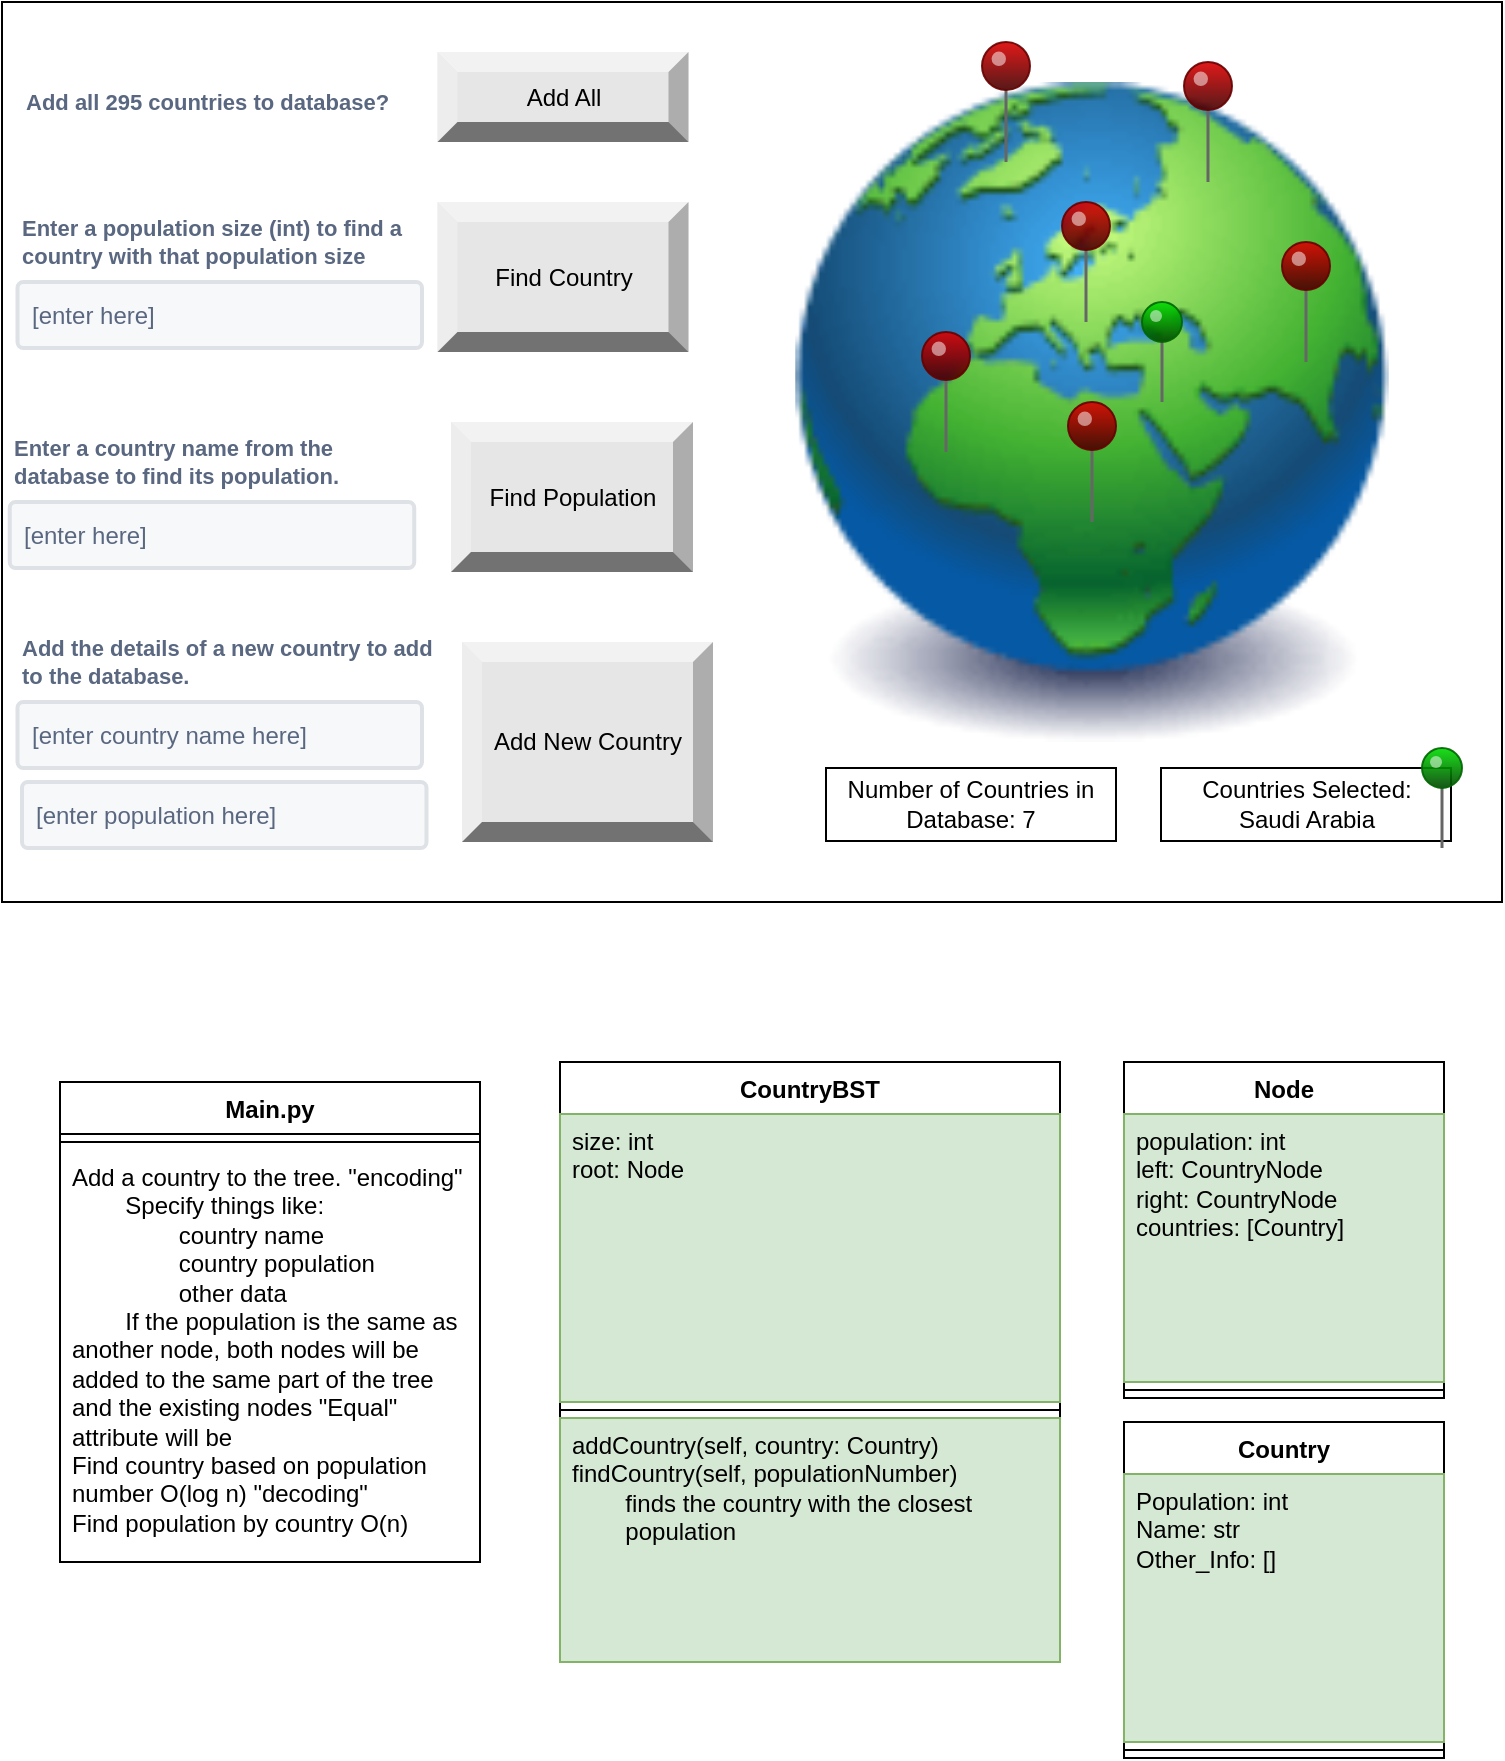 <mxfile version="21.6.7" type="device">
  <diagram name="UML" id="LG2GgT0AXcCSSvdmxa8D">
    <mxGraphModel dx="1195" dy="625" grid="1" gridSize="10" guides="1" tooltips="1" connect="1" arrows="1" fold="1" page="1" pageScale="1" pageWidth="850" pageHeight="1100" math="0" shadow="0">
      <root>
        <mxCell id="0" />
        <mxCell id="1" parent="0" />
        <mxCell id="YZQNKuaAWGe_UJEVItO6-1" value="" style="rounded=0;whiteSpace=wrap;html=1;align=left;verticalAlign=top;" vertex="1" parent="1">
          <mxGeometry x="50" y="40" width="750" height="450" as="geometry" />
        </mxCell>
        <mxCell id="8vqWgW9eamjROJVY-cZS-2" value="CountryBST" style="swimlane;fontStyle=1;align=center;verticalAlign=top;childLayout=stackLayout;horizontal=1;startSize=26;horizontalStack=0;resizeParent=1;resizeParentMax=0;resizeLast=0;collapsible=1;marginBottom=0;whiteSpace=wrap;html=1;" parent="1" vertex="1">
          <mxGeometry x="329" y="570" width="250" height="300" as="geometry" />
        </mxCell>
        <mxCell id="8vqWgW9eamjROJVY-cZS-3" value="size: int&lt;br&gt;root: Node" style="text;strokeColor=#82b366;fillColor=#d5e8d4;align=left;verticalAlign=top;spacingLeft=4;spacingRight=4;overflow=hidden;rotatable=0;points=[[0,0.5],[1,0.5]];portConstraint=eastwest;whiteSpace=wrap;html=1;" parent="8vqWgW9eamjROJVY-cZS-2" vertex="1">
          <mxGeometry y="26" width="250" height="144" as="geometry" />
        </mxCell>
        <mxCell id="8vqWgW9eamjROJVY-cZS-4" value="" style="line;strokeWidth=1;fillColor=none;align=left;verticalAlign=middle;spacingTop=-1;spacingLeft=3;spacingRight=3;rotatable=0;labelPosition=right;points=[];portConstraint=eastwest;strokeColor=inherit;" parent="8vqWgW9eamjROJVY-cZS-2" vertex="1">
          <mxGeometry y="170" width="250" height="8" as="geometry" />
        </mxCell>
        <mxCell id="8vqWgW9eamjROJVY-cZS-5" value="addCountry(self, country: Country)&lt;br&gt;findCountry(self, populationNumber)&lt;br&gt;&lt;span style=&quot;white-space: pre;&quot;&gt;&#x9;&lt;/span&gt;finds the country with the closest &lt;span style=&quot;white-space: pre;&quot;&gt;&#x9;&lt;/span&gt;population" style="text;strokeColor=#82b366;fillColor=#d5e8d4;align=left;verticalAlign=top;spacingLeft=4;spacingRight=4;overflow=hidden;rotatable=0;points=[[0,0.5],[1,0.5]];portConstraint=eastwest;whiteSpace=wrap;html=1;" parent="8vqWgW9eamjROJVY-cZS-2" vertex="1">
          <mxGeometry y="178" width="250" height="122" as="geometry" />
        </mxCell>
        <mxCell id="8vqWgW9eamjROJVY-cZS-6" value="Node" style="swimlane;fontStyle=1;align=center;verticalAlign=top;childLayout=stackLayout;horizontal=1;startSize=26;horizontalStack=0;resizeParent=1;resizeParentMax=0;resizeLast=0;collapsible=1;marginBottom=0;whiteSpace=wrap;html=1;" parent="1" vertex="1">
          <mxGeometry x="611" y="570" width="160" height="168" as="geometry" />
        </mxCell>
        <mxCell id="8vqWgW9eamjROJVY-cZS-7" value="population: int&lt;br&gt;left: CountryNode&lt;br&gt;right: CountryNode&lt;br&gt;countries: [Country]" style="text;strokeColor=#82b366;fillColor=#d5e8d4;align=left;verticalAlign=top;spacingLeft=4;spacingRight=4;overflow=hidden;rotatable=0;points=[[0,0.5],[1,0.5]];portConstraint=eastwest;whiteSpace=wrap;html=1;" parent="8vqWgW9eamjROJVY-cZS-6" vertex="1">
          <mxGeometry y="26" width="160" height="134" as="geometry" />
        </mxCell>
        <mxCell id="8vqWgW9eamjROJVY-cZS-8" value="" style="line;strokeWidth=1;fillColor=none;align=left;verticalAlign=middle;spacingTop=-1;spacingLeft=3;spacingRight=3;rotatable=0;labelPosition=right;points=[];portConstraint=eastwest;strokeColor=inherit;" parent="8vqWgW9eamjROJVY-cZS-6" vertex="1">
          <mxGeometry y="160" width="160" height="8" as="geometry" />
        </mxCell>
        <mxCell id="Le9ZGHUbJOBv5nUOAs2q-1" value="Main.py" style="swimlane;fontStyle=1;align=center;verticalAlign=top;childLayout=stackLayout;horizontal=1;startSize=26;horizontalStack=0;resizeParent=1;resizeParentMax=0;resizeLast=0;collapsible=1;marginBottom=0;whiteSpace=wrap;html=1;" parent="1" vertex="1">
          <mxGeometry x="79" y="580" width="210" height="240" as="geometry" />
        </mxCell>
        <mxCell id="Le9ZGHUbJOBv5nUOAs2q-3" value="" style="line;strokeWidth=1;fillColor=none;align=left;verticalAlign=middle;spacingTop=-1;spacingLeft=3;spacingRight=3;rotatable=0;labelPosition=right;points=[];portConstraint=eastwest;strokeColor=inherit;" parent="Le9ZGHUbJOBv5nUOAs2q-1" vertex="1">
          <mxGeometry y="26" width="210" height="8" as="geometry" />
        </mxCell>
        <mxCell id="Le9ZGHUbJOBv5nUOAs2q-4" value="Add a country to the tree. &quot;encoding&quot;&lt;br&gt;&lt;span style=&quot;white-space: pre;&quot;&gt;&#x9;&lt;/span&gt;Specify things like:&lt;br&gt;&lt;span style=&quot;white-space: pre;&quot;&gt;&#x9;&lt;span style=&quot;white-space: pre;&quot;&gt;&#x9;&lt;/span&gt;&lt;/span&gt;country name&lt;br&gt;&lt;span style=&quot;white-space: pre;&quot;&gt;&lt;span style=&quot;white-space: pre;&quot;&gt;&#x9;&lt;/span&gt;&#x9;&lt;/span&gt;country population&lt;br&gt;&lt;span style=&quot;white-space: pre;&quot;&gt;&#x9;&lt;span style=&quot;white-space: pre;&quot;&gt;&#x9;&lt;/span&gt;&lt;/span&gt;other data&lt;br&gt;&lt;span style=&quot;white-space: pre;&quot;&gt;&#x9;&lt;/span&gt;If the population is the same as another node, both nodes will be added to the same part of the tree and the existing nodes &quot;Equal&quot; attribute will be&amp;nbsp;&lt;br&gt;Find country based on population number O(log n) &quot;decoding&quot;&lt;br&gt;Find population by country O(n)" style="text;strokeColor=none;fillColor=none;align=left;verticalAlign=top;spacingLeft=4;spacingRight=4;overflow=hidden;rotatable=0;points=[[0,0.5],[1,0.5]];portConstraint=eastwest;whiteSpace=wrap;html=1;" parent="Le9ZGHUbJOBv5nUOAs2q-1" vertex="1">
          <mxGeometry y="34" width="210" height="206" as="geometry" />
        </mxCell>
        <mxCell id="qQyfUhFvTOuh4YSO557C-1" value="Country" style="swimlane;fontStyle=1;align=center;verticalAlign=top;childLayout=stackLayout;horizontal=1;startSize=26;horizontalStack=0;resizeParent=1;resizeParentMax=0;resizeLast=0;collapsible=1;marginBottom=0;whiteSpace=wrap;html=1;" parent="1" vertex="1">
          <mxGeometry x="611" y="750" width="160" height="168" as="geometry" />
        </mxCell>
        <mxCell id="qQyfUhFvTOuh4YSO557C-2" value="Population: int&lt;br&gt;Name: str&lt;br&gt;Other_Info: []" style="text;strokeColor=#82b366;fillColor=#d5e8d4;align=left;verticalAlign=top;spacingLeft=4;spacingRight=4;overflow=hidden;rotatable=0;points=[[0,0.5],[1,0.5]];portConstraint=eastwest;whiteSpace=wrap;html=1;" parent="qQyfUhFvTOuh4YSO557C-1" vertex="1">
          <mxGeometry y="26" width="160" height="134" as="geometry" />
        </mxCell>
        <mxCell id="qQyfUhFvTOuh4YSO557C-3" value="" style="line;strokeWidth=1;fillColor=none;align=left;verticalAlign=middle;spacingTop=-1;spacingLeft=3;spacingRight=3;rotatable=0;labelPosition=right;points=[];portConstraint=eastwest;strokeColor=inherit;" parent="qQyfUhFvTOuh4YSO557C-1" vertex="1">
          <mxGeometry y="160" width="160" height="8" as="geometry" />
        </mxCell>
        <mxCell id="YZQNKuaAWGe_UJEVItO6-4" value="" style="image;html=1;image=img/lib/clip_art/general/Earth_globe_128x128.png" vertex="1" parent="1">
          <mxGeometry x="430" y="80" width="330" height="330" as="geometry" />
        </mxCell>
        <mxCell id="YZQNKuaAWGe_UJEVItO6-6" value="" style="verticalLabelPosition=top;html=1;shadow=0;dashed=0;verticalAlign=bottom;strokeWidth=1;shape=mxgraph.ios.iPin;fillColor2=#00dd00;fillColor3=#004400;strokeColor=#006600;" vertex="1" parent="1">
          <mxGeometry x="620" y="190" width="20" height="50" as="geometry" />
        </mxCell>
        <mxCell id="YZQNKuaAWGe_UJEVItO6-9" value="" style="verticalLabelPosition=top;html=1;shadow=0;dashed=0;verticalAlign=bottom;strokeWidth=1;shape=mxgraph.ios.iPin;fillColor2=#dd0000;fillColor3=#440000;strokeColor=#660000;" vertex="1" parent="1">
          <mxGeometry x="583" y="240" width="24" height="60" as="geometry" />
        </mxCell>
        <mxCell id="YZQNKuaAWGe_UJEVItO6-10" value="" style="verticalLabelPosition=top;html=1;shadow=0;dashed=0;verticalAlign=bottom;strokeWidth=1;shape=mxgraph.ios.iPin;fillColor2=#dd0000;fillColor3=#440000;strokeColor=#660000;" vertex="1" parent="1">
          <mxGeometry x="690" y="160" width="24" height="60" as="geometry" />
        </mxCell>
        <mxCell id="YZQNKuaAWGe_UJEVItO6-11" value="" style="verticalLabelPosition=top;html=1;shadow=0;dashed=0;verticalAlign=bottom;strokeWidth=1;shape=mxgraph.ios.iPin;fillColor2=#dd0000;fillColor3=#440000;strokeColor=#660000;" vertex="1" parent="1">
          <mxGeometry x="580" y="140" width="24" height="60" as="geometry" />
        </mxCell>
        <mxCell id="YZQNKuaAWGe_UJEVItO6-12" value="" style="verticalLabelPosition=top;html=1;shadow=0;dashed=0;verticalAlign=bottom;strokeWidth=1;shape=mxgraph.ios.iPin;fillColor2=#dd0000;fillColor3=#440000;strokeColor=#660000;" vertex="1" parent="1">
          <mxGeometry x="540" y="60" width="24" height="60" as="geometry" />
        </mxCell>
        <mxCell id="YZQNKuaAWGe_UJEVItO6-13" value="" style="verticalLabelPosition=top;html=1;shadow=0;dashed=0;verticalAlign=bottom;strokeWidth=1;shape=mxgraph.ios.iPin;fillColor2=#dd0000;fillColor3=#440000;strokeColor=#660000;" vertex="1" parent="1">
          <mxGeometry x="510" y="205" width="24" height="60" as="geometry" />
        </mxCell>
        <mxCell id="YZQNKuaAWGe_UJEVItO6-14" value="" style="verticalLabelPosition=top;html=1;shadow=0;dashed=0;verticalAlign=bottom;strokeWidth=1;shape=mxgraph.ios.iPin;fillColor2=#dd0000;fillColor3=#440000;strokeColor=#660000;" vertex="1" parent="1">
          <mxGeometry x="641" y="70" width="24" height="60" as="geometry" />
        </mxCell>
        <mxCell id="YZQNKuaAWGe_UJEVItO6-15" value="Add All" style="labelPosition=center;verticalLabelPosition=middle;align=center;html=1;shape=mxgraph.basic.shaded_button;dx=10;fillColor=#E6E6E6;strokeColor=none;whiteSpace=wrap;" vertex="1" parent="1">
          <mxGeometry x="267.75" y="65" width="125.5" height="45" as="geometry" />
        </mxCell>
        <mxCell id="YZQNKuaAWGe_UJEVItO6-16" value="Find Country" style="labelPosition=center;verticalLabelPosition=middle;align=center;html=1;shape=mxgraph.basic.shaded_button;dx=10;fillColor=#E6E6E6;strokeColor=none;whiteSpace=wrap;" vertex="1" parent="1">
          <mxGeometry x="267.75" y="140" width="125.5" height="75" as="geometry" />
        </mxCell>
        <mxCell id="YZQNKuaAWGe_UJEVItO6-17" value="Find Population" style="labelPosition=center;verticalLabelPosition=middle;align=center;html=1;shape=mxgraph.basic.shaded_button;dx=10;fillColor=#E6E6E6;strokeColor=none;whiteSpace=wrap;" vertex="1" parent="1">
          <mxGeometry x="274.5" y="250" width="121" height="75" as="geometry" />
        </mxCell>
        <mxCell id="YZQNKuaAWGe_UJEVItO6-18" value="Add New Country" style="labelPosition=center;verticalLabelPosition=middle;align=center;html=1;shape=mxgraph.basic.shaded_button;dx=10;fillColor=#E6E6E6;strokeColor=none;whiteSpace=wrap;" vertex="1" parent="1">
          <mxGeometry x="280" y="360" width="125.5" height="100" as="geometry" />
        </mxCell>
        <mxCell id="YZQNKuaAWGe_UJEVItO6-24" value="Enter a population size (int) to find a country with that population size" style="fillColor=none;strokeColor=none;html=1;fontSize=11;fontStyle=0;align=left;fontColor=#596780;fontStyle=1;fontSize=11;whiteSpace=wrap;" vertex="1" parent="1">
          <mxGeometry x="57.75" y="140" width="210" height="40" as="geometry" />
        </mxCell>
        <mxCell id="YZQNKuaAWGe_UJEVItO6-25" value="[enter here]" style="rounded=1;arcSize=9;fillColor=#F7F8F9;align=left;spacingLeft=5;strokeColor=#DEE1E6;html=1;strokeWidth=2;fontColor=#596780;fontSize=12" vertex="1" parent="1">
          <mxGeometry x="57.75" y="180" width="202.25" height="33" as="geometry" />
        </mxCell>
        <mxCell id="YZQNKuaAWGe_UJEVItO6-26" value="Add all 295 countries to database?" style="fillColor=none;strokeColor=none;html=1;fontSize=11;fontStyle=0;align=left;fontColor=#596780;fontStyle=1;fontSize=11;whiteSpace=wrap;" vertex="1" parent="1">
          <mxGeometry x="60" y="70" width="210" height="40" as="geometry" />
        </mxCell>
        <mxCell id="YZQNKuaAWGe_UJEVItO6-27" value="Enter a country name from the database to find its population." style="fillColor=none;strokeColor=none;html=1;fontSize=11;fontStyle=0;align=left;fontColor=#596780;fontStyle=1;fontSize=11;whiteSpace=wrap;" vertex="1" parent="1">
          <mxGeometry x="53.87" y="250" width="210" height="40" as="geometry" />
        </mxCell>
        <mxCell id="YZQNKuaAWGe_UJEVItO6-28" value="[enter here]" style="rounded=1;arcSize=9;fillColor=#F7F8F9;align=left;spacingLeft=5;strokeColor=#DEE1E6;html=1;strokeWidth=2;fontColor=#596780;fontSize=12" vertex="1" parent="1">
          <mxGeometry x="53.87" y="290" width="202.25" height="33" as="geometry" />
        </mxCell>
        <mxCell id="YZQNKuaAWGe_UJEVItO6-29" value="Add the details of a new country to add to the database." style="fillColor=none;strokeColor=none;html=1;fontSize=11;fontStyle=0;align=left;fontColor=#596780;fontStyle=1;fontSize=11;whiteSpace=wrap;" vertex="1" parent="1">
          <mxGeometry x="57.75" y="350" width="210" height="40" as="geometry" />
        </mxCell>
        <mxCell id="YZQNKuaAWGe_UJEVItO6-30" value="[enter country name here]" style="rounded=1;arcSize=9;fillColor=#F7F8F9;align=left;spacingLeft=5;strokeColor=#DEE1E6;html=1;strokeWidth=2;fontColor=#596780;fontSize=12" vertex="1" parent="1">
          <mxGeometry x="57.75" y="390" width="202.25" height="33" as="geometry" />
        </mxCell>
        <mxCell id="YZQNKuaAWGe_UJEVItO6-31" value="[enter population here]" style="rounded=1;arcSize=9;fillColor=#F7F8F9;align=left;spacingLeft=5;strokeColor=#DEE1E6;html=1;strokeWidth=2;fontColor=#596780;fontSize=12" vertex="1" parent="1">
          <mxGeometry x="60" y="430" width="202.25" height="33" as="geometry" />
        </mxCell>
        <mxCell id="YZQNKuaAWGe_UJEVItO6-32" value="Number of Countries in Database: 7" style="rounded=0;whiteSpace=wrap;html=1;" vertex="1" parent="1">
          <mxGeometry x="462" y="423" width="145" height="36.5" as="geometry" />
        </mxCell>
        <mxCell id="YZQNKuaAWGe_UJEVItO6-33" value="Countries Selected:&lt;br&gt;Saudi Arabia" style="rounded=0;whiteSpace=wrap;html=1;" vertex="1" parent="1">
          <mxGeometry x="629.5" y="423" width="145" height="36.5" as="geometry" />
        </mxCell>
        <mxCell id="YZQNKuaAWGe_UJEVItO6-34" value="" style="verticalLabelPosition=top;html=1;shadow=0;dashed=0;verticalAlign=bottom;strokeWidth=1;shape=mxgraph.ios.iPin;fillColor2=#00dd00;fillColor3=#004400;strokeColor=#006600;" vertex="1" parent="1">
          <mxGeometry x="760" y="413" width="20" height="50" as="geometry" />
        </mxCell>
      </root>
    </mxGraphModel>
  </diagram>
</mxfile>
